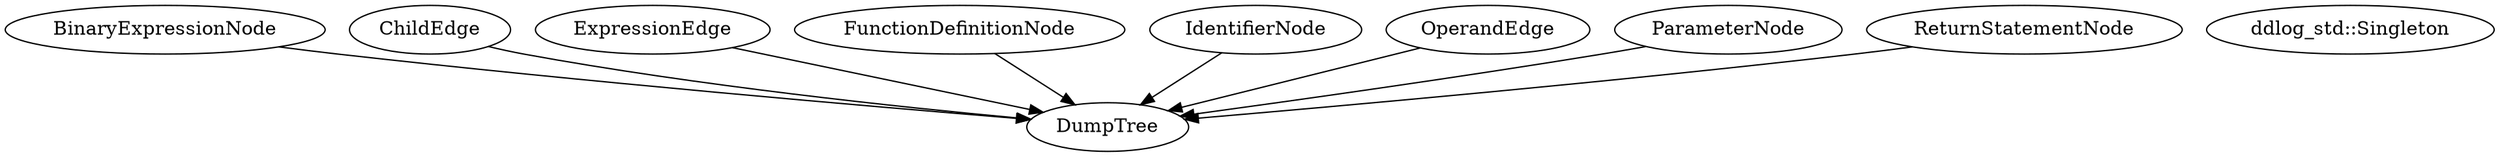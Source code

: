 digraph {
    0 [label=BinaryExpressionNode];
    1 [label=ChildEdge];
    2 [label=DumpTree];
    3 [label=ExpressionEdge];
    4 [label=FunctionDefinitionNode];
    5 [label=IdentifierNode];
    6 [label=OperandEdge];
    7 [label=ParameterNode];
    8 [label=ReturnStatementNode];
    9 [label="ddlog_std::Singleton"];
    0 -> 2;
    1 -> 2;
    3 -> 2;
    4 -> 2;
    5 -> 2;
    6 -> 2;
    7 -> 2;
    8 -> 2;
}